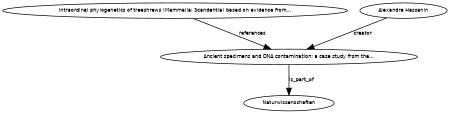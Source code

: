 digraph G {
size="3,3";
node [fontsize=7, fontname="Helvetica"];
edge [fontsize=7, fontname="Helvetica"];
node0 [label="Ancient specimens and DNA contamination: a case study from the...", width=0.27433100247,height=0.27433100247];
node1 [label="Intraordinal phylogenetics of treeshrews (Mammalia: Scandentia) based on evidence from...", width=0.27433100247,height=0.27433100247];
node2 [label="Alexandre Hassanin", width=0.27433100247,height=0.27433100247];
node3 [label="Naturwissenschaften", width=0.27433100247,height=0.27433100247];
node1 -> node0 [label="references"];
node2 -> node0 [label="creator"];
node0 -> node3 [label="is_part_of"];
}

